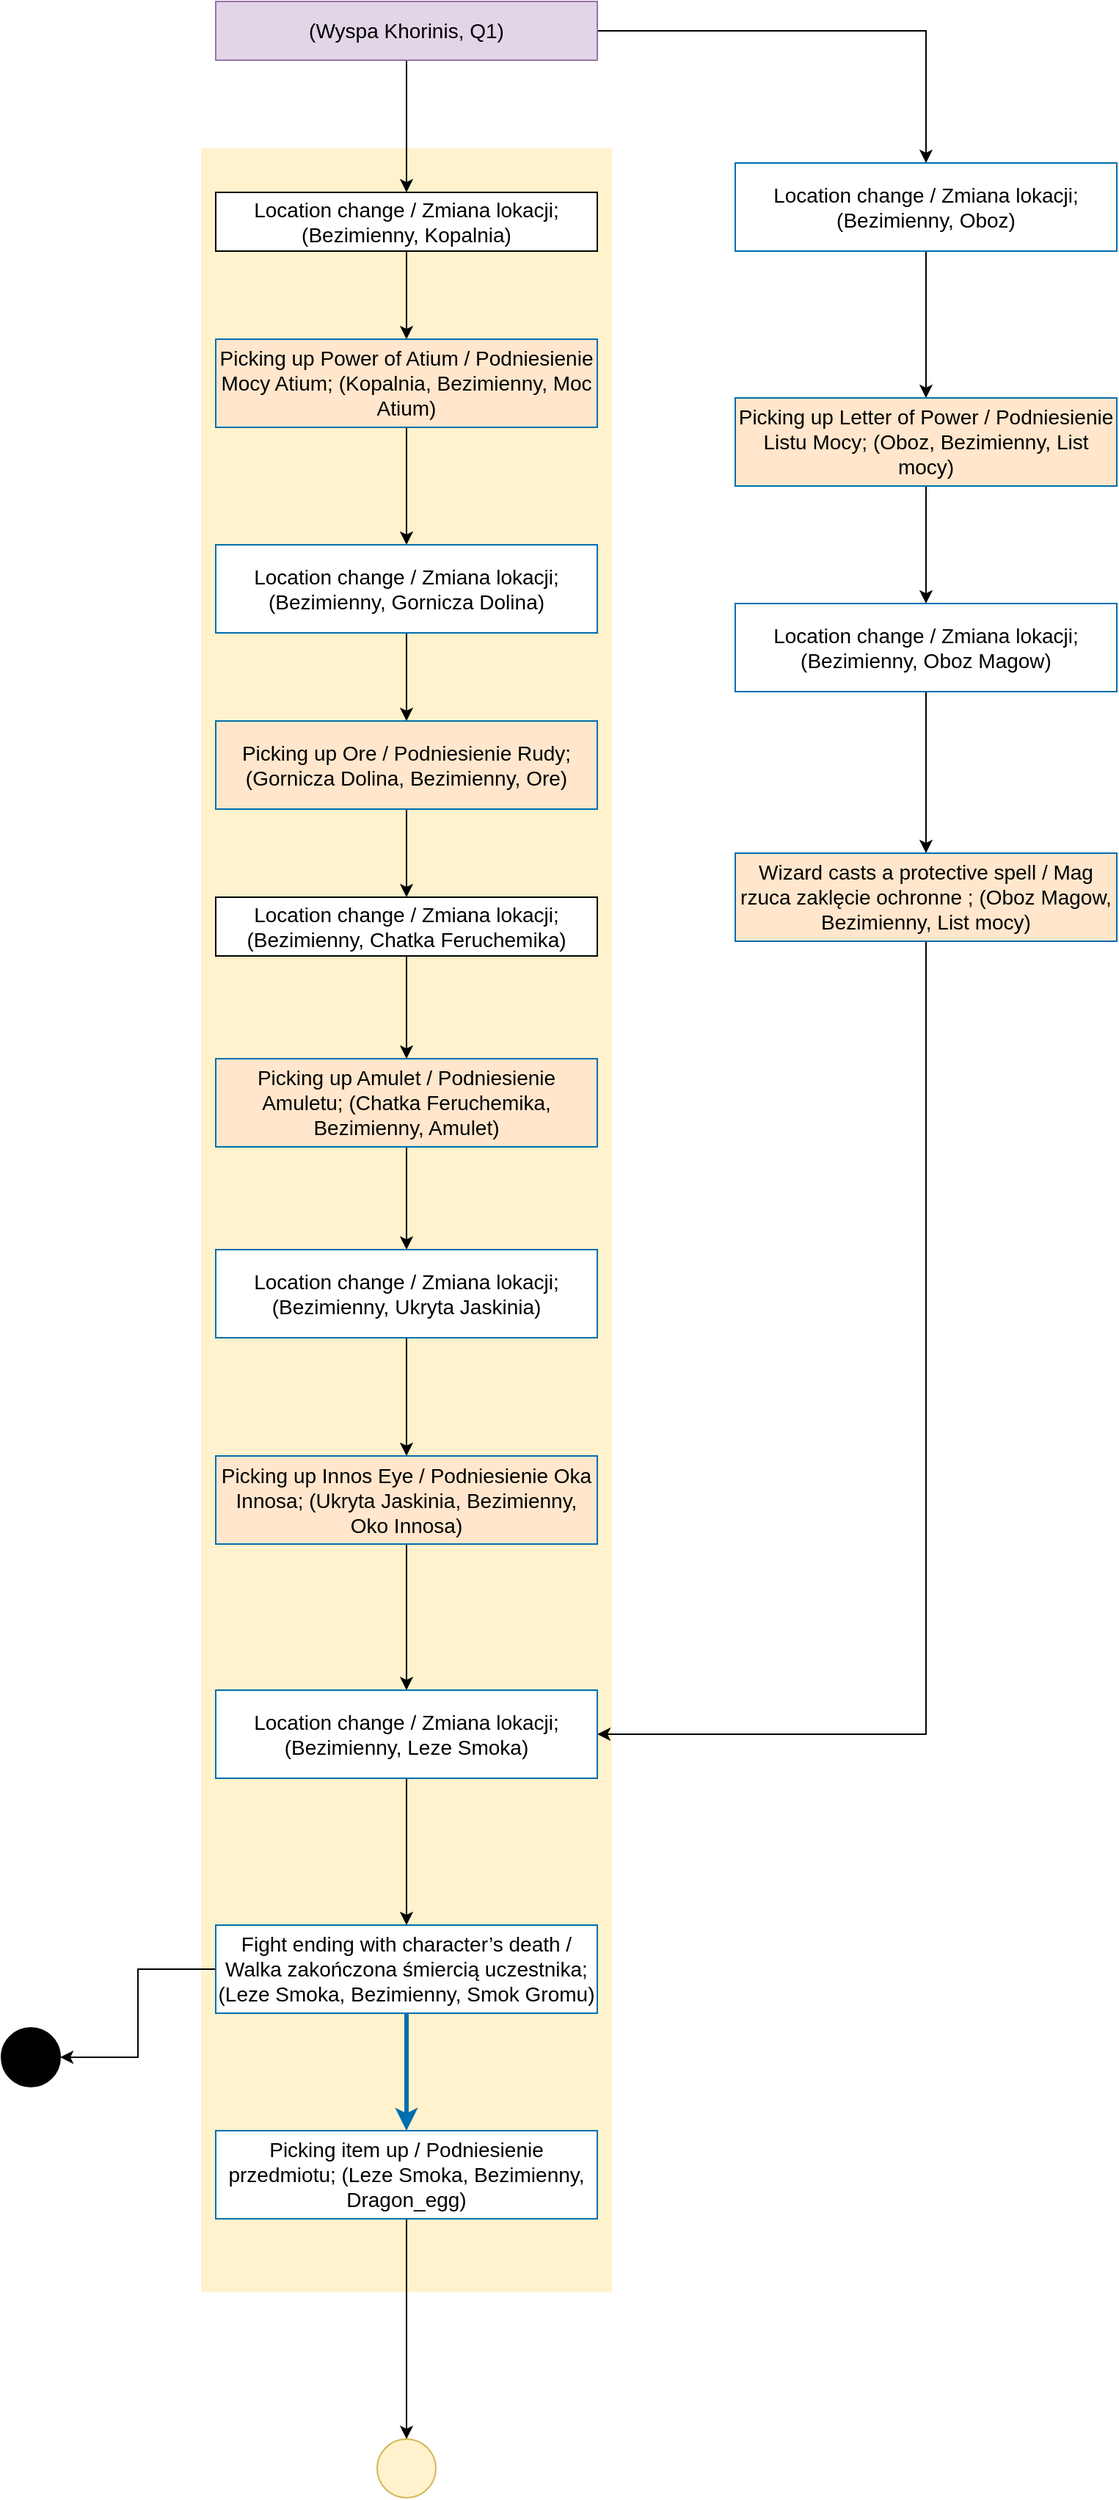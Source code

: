 <mxfile version="26.0.16">
  <diagram id="rkxneIpJQOFQeqjlJjRi" name="DiagramFabuly">
    <mxGraphModel dx="1908" dy="2330" grid="1" gridSize="10" guides="1" tooltips="1" connect="1" arrows="1" fold="1" page="1" pageScale="1" pageWidth="850" pageHeight="1100" math="0" shadow="0">
      <root>
        <mxCell id="0" />
        <mxCell id="1" parent="0" />
        <mxCell id="L8YZ8_fF07wdOiWUrEbG-100" value="" style="rounded=0;whiteSpace=wrap;html=1;fillColor=#fff2cc;fontFamily=Helvetica;fontSize=14;strokeColor=none;container=0;" parent="1" vertex="1">
          <mxGeometry x="866" y="-70" width="280" height="1460" as="geometry" />
        </mxCell>
        <mxCell id="pFNsEcpQbkUwThUsDJ2k-5" value="" style="edgeStyle=orthogonalEdgeStyle;rounded=0;orthogonalLoop=1;jettySize=auto;html=1;" parent="1" source="L8YZ8_fF07wdOiWUrEbG-86" target="L8YZ8_fF07wdOiWUrEbG-108" edge="1">
          <mxGeometry relative="1" as="geometry" />
        </mxCell>
        <mxCell id="_W8T7ZiSsioaczAjbkDO-7" style="edgeStyle=orthogonalEdgeStyle;rounded=0;orthogonalLoop=1;jettySize=auto;html=1;entryX=0.5;entryY=0;entryDx=0;entryDy=0;" edge="1" parent="1" source="L8YZ8_fF07wdOiWUrEbG-86" target="27d6217f-3a86-4f00-b097-f3fae2b255d2">
          <mxGeometry relative="1" as="geometry" />
        </mxCell>
        <mxCell id="L8YZ8_fF07wdOiWUrEbG-86" value="&lt;font&gt;(Wyspa Khorinis, Q1)&lt;/font&gt;" style="rounded=0;whiteSpace=wrap;html=1;strokeColor=#9673a6;fillColor=#e1d5e7;container=0;fontSize=14;" parent="1" vertex="1">
          <mxGeometry x="876" y="-170" width="260" height="40" as="geometry" />
        </mxCell>
        <mxCell id="pFNsEcpQbkUwThUsDJ2k-6" value="" style="edgeStyle=orthogonalEdgeStyle;rounded=0;orthogonalLoop=1;jettySize=auto;html=1;" parent="1" source="L8YZ8_fF07wdOiWUrEbG-108" target="17d66869-e933-474e-b108-589f3f7bf1f9" edge="1">
          <mxGeometry relative="1" as="geometry" />
        </mxCell>
        <mxCell id="L8YZ8_fF07wdOiWUrEbG-108" value="&lt;span id=&quot;docs-internal-guid-4cfbbf0f-7fff-1ddc-6e00-4f36d3d0db7e&quot;&gt;&lt;span style=&quot;background-color: transparent ; vertical-align: baseline&quot;&gt;&lt;font&gt;&lt;font face=&quot;arial&quot;&gt;&lt;span&gt;Location change / Zmiana lokacji; (Bezimienny, Kopalnia)&lt;/span&gt;&lt;/font&gt;&lt;/font&gt;&lt;/span&gt;&lt;/span&gt;" style="rounded=0;whiteSpace=wrap;html=1;align=center;container=0;fontSize=14;" parent="1" vertex="1">
          <mxGeometry x="876" y="-40" width="260" height="40" as="geometry" />
        </mxCell>
        <mxCell id="pFNsEcpQbkUwThUsDJ2k-10" value="" style="edgeStyle=orthogonalEdgeStyle;rounded=0;orthogonalLoop=1;jettySize=auto;html=1;" parent="1" source="L8YZ8_fF07wdOiWUrEbG-129" target="a6fbca35-756a-41c0-a653-5ddc67351b63" edge="1">
          <mxGeometry relative="1" as="geometry" />
        </mxCell>
        <mxCell id="L8YZ8_fF07wdOiWUrEbG-129" value="&lt;span id=&quot;docs-internal-guid-4cfbbf0f-7fff-1ddc-6e00-4f36d3d0db7e&quot;&gt;&lt;span style=&quot;background-color: transparent ; vertical-align: baseline&quot;&gt;&lt;font&gt;&lt;font face=&quot;arial&quot;&gt;&lt;span&gt;Location change / Zmiana lokacji;&lt;/span&gt;&lt;/font&gt;&lt;span style=&quot;font-family: arial;&quot;&gt;(Bezimienny, Chatka Feruchemika)&lt;/span&gt;&lt;br&gt;&lt;/font&gt;&lt;/span&gt;&lt;/span&gt;" style="rounded=0;whiteSpace=wrap;html=1;align=center;container=0;fontSize=14;" parent="1" vertex="1">
          <mxGeometry x="876" y="440" width="260" height="40" as="geometry" />
        </mxCell>
        <mxCell id="wIxRWUz_mLLFGNtNrPbb-8" value="" style="ellipse;whiteSpace=wrap;html=1;aspect=fixed;fontSize=14;align=center;fillColor=#fff2cc;strokeWidth=1;strokeColor=#d6b656;container=0;" parent="1" vertex="1">
          <mxGeometry x="986" y="1490" width="40" height="40" as="geometry" />
        </mxCell>
        <mxCell id="wIxRWUz_mLLFGNtNrPbb-11" value="" style="ellipse;whiteSpace=wrap;html=1;aspect=fixed;fontSize=14;align=center;fillColor=#000000;container=0;" parent="1" vertex="1">
          <mxGeometry x="730" y="1210" width="40" height="40" as="geometry" />
        </mxCell>
        <mxCell id="pFNsEcpQbkUwThUsDJ2k-7" value="" style="edgeStyle=orthogonalEdgeStyle;rounded=0;orthogonalLoop=1;jettySize=auto;html=1;" parent="1" source="17d66869-e933-474e-b108-589f3f7bf1f9" target="11fcf9cb-0b8d-45f0-bfec-e32302449f33" edge="1">
          <mxGeometry relative="1" as="geometry" />
        </mxCell>
        <mxCell id="17d66869-e933-474e-b108-589f3f7bf1f9" value="Picking up Power of Atium / Podniesienie Mocy Atium; (Kopalnia, Bezimienny, Moc Atium)" style="rounded=0;whiteSpace=wrap;html=1;strokeColor=#d79b00;align=center;fontSize=14;fontFamily=Helvetica;fillColor=#ffe6cc;strokeColor=#006EAF;" parent="1" vertex="1">
          <mxGeometry x="876" y="60" width="260" height="60" as="geometry" />
        </mxCell>
        <mxCell id="pFNsEcpQbkUwThUsDJ2k-8" value="" style="edgeStyle=orthogonalEdgeStyle;rounded=0;orthogonalLoop=1;jettySize=auto;html=1;" parent="1" source="11fcf9cb-0b8d-45f0-bfec-e32302449f33" target="c4147c2f-a102-4083-a200-da4e81a2349f" edge="1">
          <mxGeometry relative="1" as="geometry" />
        </mxCell>
        <mxCell id="11fcf9cb-0b8d-45f0-bfec-e32302449f33" value="Location change / Zmiana lokacji; (Bezimienny, Gornicza Dolina)" style="rounded=0;whiteSpace=wrap;html=1;align=center;fontSize=14;fontFamily=Helvetica;strokeColor=#006EAF;" parent="1" vertex="1">
          <mxGeometry x="876" y="200" width="260" height="60" as="geometry" />
        </mxCell>
        <mxCell id="pFNsEcpQbkUwThUsDJ2k-9" value="" style="edgeStyle=orthogonalEdgeStyle;rounded=0;orthogonalLoop=1;jettySize=auto;html=1;" parent="1" source="c4147c2f-a102-4083-a200-da4e81a2349f" target="L8YZ8_fF07wdOiWUrEbG-129" edge="1">
          <mxGeometry relative="1" as="geometry" />
        </mxCell>
        <mxCell id="c4147c2f-a102-4083-a200-da4e81a2349f" value="Picking up Ore / Podniesienie Rudy; (Gornicza Dolina, Bezimienny, Ore)" style="rounded=0;whiteSpace=wrap;html=1;strokeColor=#d79b00;align=center;fontSize=14;fontFamily=Helvetica;fillColor=#ffe6cc;strokeColor=#006EAF;" parent="1" vertex="1">
          <mxGeometry x="876" y="320" width="260" height="60" as="geometry" />
        </mxCell>
        <mxCell id="pFNsEcpQbkUwThUsDJ2k-11" value="" style="edgeStyle=orthogonalEdgeStyle;rounded=0;orthogonalLoop=1;jettySize=auto;html=1;" parent="1" source="a6fbca35-756a-41c0-a653-5ddc67351b63" target="a5410294-706f-47fe-bb3f-9a59ac8f86b2" edge="1">
          <mxGeometry relative="1" as="geometry" />
        </mxCell>
        <mxCell id="a6fbca35-756a-41c0-a653-5ddc67351b63" value="Picking up Amulet / Podniesienie Amuletu; (Chatka Feruchemika, Bezimienny, Amulet)" style="rounded=0;whiteSpace=wrap;html=1;strokeColor=#d79b00;align=center;fontSize=14;fontFamily=Helvetica;fillColor=#ffe6cc;strokeColor=#006EAF;" parent="1" vertex="1">
          <mxGeometry x="876" y="550" width="260" height="60" as="geometry" />
        </mxCell>
        <mxCell id="pFNsEcpQbkUwThUsDJ2k-12" value="" style="edgeStyle=orthogonalEdgeStyle;rounded=0;orthogonalLoop=1;jettySize=auto;html=1;" parent="1" source="a5410294-706f-47fe-bb3f-9a59ac8f86b2" edge="1">
          <mxGeometry relative="1" as="geometry">
            <mxPoint x="1006" y="820.5" as="targetPoint" />
          </mxGeometry>
        </mxCell>
        <mxCell id="a5410294-706f-47fe-bb3f-9a59ac8f86b2" value="Location change / Zmiana lokacji; (Bezimienny, Ukryta Jaskinia)" style="rounded=0;whiteSpace=wrap;html=1;align=center;fontSize=14;fontFamily=Helvetica;strokeColor=#006EAF;" parent="1" vertex="1">
          <mxGeometry x="876" y="680" width="260" height="60" as="geometry" />
        </mxCell>
        <mxCell id="pFNsEcpQbkUwThUsDJ2k-14" value="" style="edgeStyle=orthogonalEdgeStyle;rounded=0;orthogonalLoop=1;jettySize=auto;html=1;" parent="1" source="27d6217f-3a86-4f00-b097-f3fae2b255d2" target="20f150aa-9b44-49f9-b744-692551c5a3dd" edge="1">
          <mxGeometry relative="1" as="geometry" />
        </mxCell>
        <mxCell id="27d6217f-3a86-4f00-b097-f3fae2b255d2" value="Location change / Zmiana lokacji; (Bezimienny, Oboz)" style="rounded=0;whiteSpace=wrap;html=1;align=center;fontSize=14;fontFamily=Helvetica;strokeColor=#006EAF;" parent="1" vertex="1">
          <mxGeometry x="1230" y="-60" width="260" height="60" as="geometry" />
        </mxCell>
        <mxCell id="pFNsEcpQbkUwThUsDJ2k-15" value="" style="edgeStyle=orthogonalEdgeStyle;rounded=0;orthogonalLoop=1;jettySize=auto;html=1;" parent="1" source="20f150aa-9b44-49f9-b744-692551c5a3dd" target="b85960b2-d19c-4d88-a1d0-96b490294824" edge="1">
          <mxGeometry relative="1" as="geometry" />
        </mxCell>
        <mxCell id="20f150aa-9b44-49f9-b744-692551c5a3dd" value="Picking up Letter of Power / Podniesienie Listu Mocy; (Oboz, Bezimienny, List mocy)" style="rounded=0;whiteSpace=wrap;html=1;strokeColor=#d79b00;align=center;fontSize=14;fontFamily=Helvetica;fillColor=#ffe6cc;strokeColor=#006EAF;" parent="1" vertex="1">
          <mxGeometry x="1230" y="100" width="260" height="60" as="geometry" />
        </mxCell>
        <mxCell id="pFNsEcpQbkUwThUsDJ2k-21" value="" style="edgeStyle=orthogonalEdgeStyle;rounded=0;orthogonalLoop=1;jettySize=auto;html=1;" parent="1" source="b85960b2-d19c-4d88-a1d0-96b490294824" target="45088e13-6e24-4de9-a15c-0517335cff3d" edge="1">
          <mxGeometry relative="1" as="geometry" />
        </mxCell>
        <mxCell id="b85960b2-d19c-4d88-a1d0-96b490294824" value="Location change / Zmiana lokacji; (Bezimienny, Oboz Magow)" style="rounded=0;whiteSpace=wrap;html=1;align=center;fontSize=14;fontFamily=Helvetica;strokeColor=#006EAF;" parent="1" vertex="1">
          <mxGeometry x="1230" y="240" width="260" height="60" as="geometry" />
        </mxCell>
        <mxCell id="_W8T7ZiSsioaczAjbkDO-10" style="edgeStyle=orthogonalEdgeStyle;rounded=0;orthogonalLoop=1;jettySize=auto;html=1;entryX=1;entryY=0.5;entryDx=0;entryDy=0;" edge="1" parent="1" source="45088e13-6e24-4de9-a15c-0517335cff3d" target="150d2f2c-e5d7-47c7-8557-95123b3f52c2">
          <mxGeometry relative="1" as="geometry">
            <Array as="points">
              <mxPoint x="1360" y="1010" />
            </Array>
          </mxGeometry>
        </mxCell>
        <mxCell id="45088e13-6e24-4de9-a15c-0517335cff3d" value="Wizard casts a protective spell / Mag rzuca zaklęcie ochronne ; (Oboz Magow, Bezimienny, List mocy)" style="rounded=0;whiteSpace=wrap;html=1;strokeColor=#d79b00;align=center;fontSize=14;fontFamily=Helvetica;fillColor=#ffe6cc;strokeColor=#006EAF;" parent="1" vertex="1">
          <mxGeometry x="1230" y="410" width="260" height="60" as="geometry" />
        </mxCell>
        <mxCell id="pFNsEcpQbkUwThUsDJ2k-19" value="" style="edgeStyle=orthogonalEdgeStyle;rounded=0;orthogonalLoop=1;jettySize=auto;html=1;" parent="1" source="150d2f2c-e5d7-47c7-8557-95123b3f52c2" target="ca7a4b49-a945-4d06-a97b-e252dfc63ecb" edge="1">
          <mxGeometry relative="1" as="geometry" />
        </mxCell>
        <mxCell id="150d2f2c-e5d7-47c7-8557-95123b3f52c2" value="Location change / Zmiana lokacji; (Bezimienny, Leze Smoka)" style="rounded=0;whiteSpace=wrap;html=1;align=center;fontSize=14;fontFamily=Helvetica;strokeColor=#006EAF;" parent="1" vertex="1">
          <mxGeometry x="876" y="980" width="260" height="60" as="geometry" />
        </mxCell>
        <mxCell id="pFNsEcpQbkUwThUsDJ2k-2" style="edgeStyle=orthogonalEdgeStyle;rounded=0;orthogonalLoop=1;jettySize=auto;html=1;entryX=1;entryY=0.5;entryDx=0;entryDy=0;" parent="1" source="ca7a4b49-a945-4d06-a97b-e252dfc63ecb" target="wIxRWUz_mLLFGNtNrPbb-11" edge="1">
          <mxGeometry relative="1" as="geometry" />
        </mxCell>
        <mxCell id="ca7a4b49-a945-4d06-a97b-e252dfc63ecb" value="Fight ending with character’s death / Walka zakończona śmiercią uczestnika; (Leze Smoka, Bezimienny, Smok Gromu)" style="rounded=0;whiteSpace=wrap;html=1;align=center;fontSize=14;fontFamily=Helvetica;strokeColor=#006EAF;" parent="1" vertex="1">
          <mxGeometry x="876" y="1140" width="260" height="60" as="geometry" />
        </mxCell>
        <mxCell id="pFNsEcpQbkUwThUsDJ2k-18" value="" style="edgeStyle=orthogonalEdgeStyle;rounded=0;orthogonalLoop=1;jettySize=auto;html=1;" parent="1" source="286e8270-9e5c-483f-bca4-5ea6bf7d46c3" target="wIxRWUz_mLLFGNtNrPbb-8" edge="1">
          <mxGeometry relative="1" as="geometry" />
        </mxCell>
        <mxCell id="286e8270-9e5c-483f-bca4-5ea6bf7d46c3" value="Picking item up / Podniesienie przedmiotu; (Leze Smoka, Bezimienny, Dragon_egg)" style="rounded=0;whiteSpace=wrap;html=1;align=center;fontSize=14;fontFamily=Helvetica;strokeColor=#006EAF;" parent="1" vertex="1">
          <mxGeometry x="876" y="1280" width="260" height="60" as="geometry" />
        </mxCell>
        <mxCell id="d87ccce7-0fa2-47d3-ac66-d33270c478d9" style="rounded=0;orthogonalLoop=1;jettySize=auto;html=1;entryX=0.5;entryY=0;entryDx=0;entryDy=0;fontSize=14;fillColor=#dae8fc;strokeColor=#006EAF;strokeWidth=3;" parent="1" source="ca7a4b49-a945-4d06-a97b-e252dfc63ecb" target="286e8270-9e5c-483f-bca4-5ea6bf7d46c3" edge="1">
          <mxGeometry relative="1" as="geometry" />
        </mxCell>
        <mxCell id="_W8T7ZiSsioaczAjbkDO-8" value="" style="edgeStyle=orthogonalEdgeStyle;rounded=0;orthogonalLoop=1;jettySize=auto;html=1;" edge="1" parent="1" source="_W8T7ZiSsioaczAjbkDO-6" target="150d2f2c-e5d7-47c7-8557-95123b3f52c2">
          <mxGeometry relative="1" as="geometry" />
        </mxCell>
        <mxCell id="_W8T7ZiSsioaczAjbkDO-6" value="Picking up Innos Eye / Podniesienie Oka Innosa; (Ukryta Jaskinia, Bezimienny, Oko Innosa)" style="rounded=0;whiteSpace=wrap;html=1;strokeColor=#d79b00;align=center;fontSize=14;fontFamily=Helvetica;fillColor=#ffe6cc;strokeColor=#006EAF;" vertex="1" parent="1">
          <mxGeometry x="876" y="820.5" width="260" height="60" as="geometry" />
        </mxCell>
      </root>
    </mxGraphModel>
  </diagram>
</mxfile>
